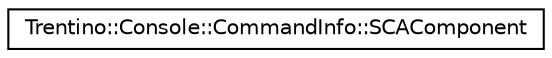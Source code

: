 digraph G
{
  edge [fontname="Helvetica",fontsize="10",labelfontname="Helvetica",labelfontsize="10"];
  node [fontname="Helvetica",fontsize="10",shape=record];
  rankdir="LR";
  Node1 [label="Trentino::Console::CommandInfo::SCAComponent",height=0.2,width=0.4,color="black", fillcolor="white", style="filled",URL="$struct_trentino_1_1_console_1_1_command_info_1_1_s_c_a_component.html",tooltip="This struct intended to store the SCDL information in string format for a single component. Later, after execution is completed, such a struct will be passed to an output visitor, which will parse it and send toward the final output."];
}
